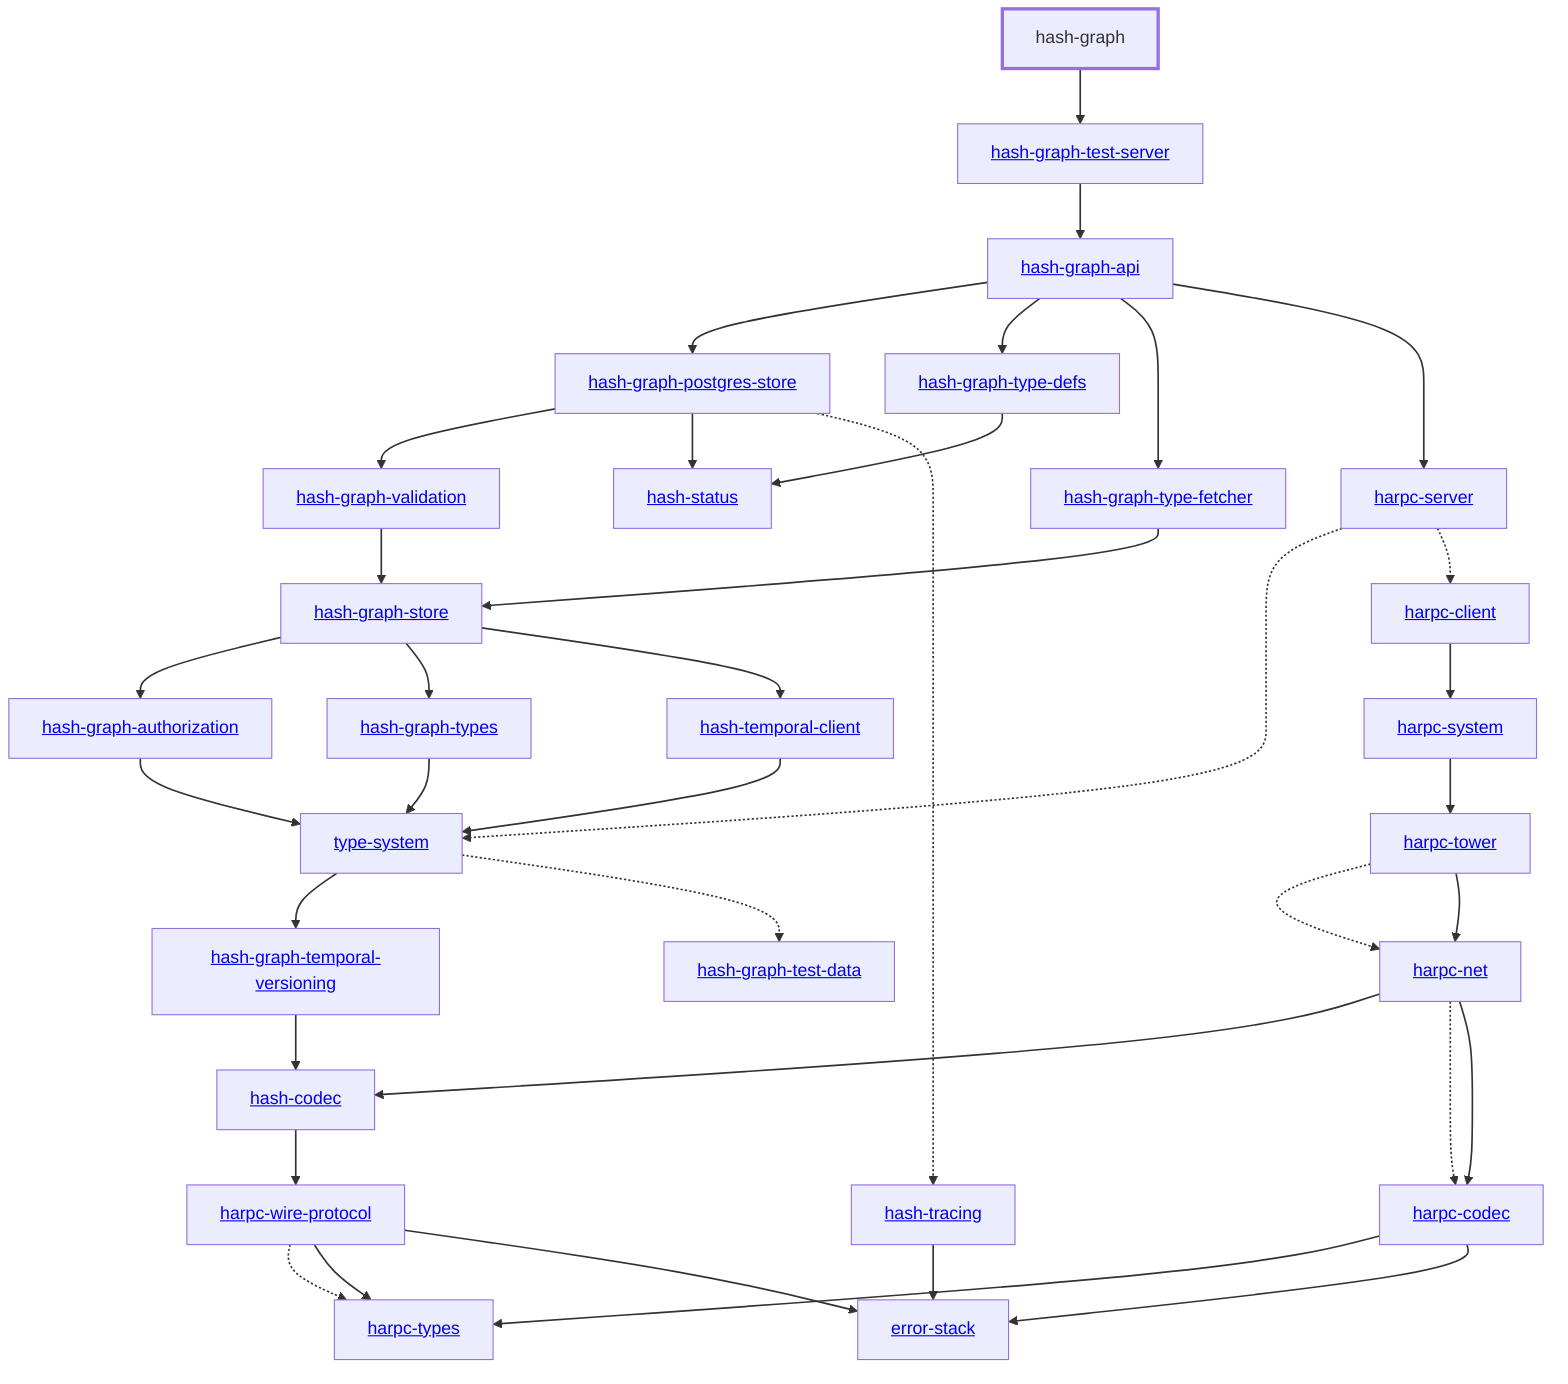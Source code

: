 graph TD
    linkStyle default stroke-width:1.5px
    classDef default stroke-width:1px
    classDef root stroke-width:3px
    classDef dev stroke-width:1px
    classDef build stroke-width:1px
    %% Legend
    %% --> : Normal dependency
    %% -.-> : Dev dependency
    %% ---> : Build dependency
    0[hash-graph]
    class 0 root
    1[<a href="../type_system">type-system</a>]
    2[<a href="../hash_codec">hash-codec</a>]
    3[<a href="../hash_graph_api">hash-graph-api</a>]
    4[<a href="../hash_graph_authorization">hash-graph-authorization</a>]
    5[<a href="../hash_graph_postgres_store">hash-graph-postgres-store</a>]
    6[<a href="../hash_graph_store">hash-graph-store</a>]
    7[<a href="../hash_graph_temporal_versioning">hash-graph-temporal-versioning</a>]
    8[<a href="../hash_graph_test_server">hash-graph-test-server</a>]
    9[<a href="../hash_graph_type_defs">hash-graph-type-defs</a>]
    10[<a href="../hash_graph_type_fetcher">hash-graph-type-fetcher</a>]
    11[<a href="../hash_graph_types">hash-graph-types</a>]
    12[<a href="../hash_graph_validation">hash-graph-validation</a>]
    13[<a href="../harpc_client">harpc-client</a>]
    14[<a href="../harpc_codec">harpc-codec</a>]
    15[<a href="../harpc_net">harpc-net</a>]
    16[<a href="../harpc_server">harpc-server</a>]
    17[<a href="../harpc_system">harpc-system</a>]
    18[<a href="../harpc_tower">harpc-tower</a>]
    19[<a href="../harpc_types">harpc-types</a>]
    20[<a href="../harpc_wire_protocol">harpc-wire-protocol</a>]
    21[<a href="../hash_status">hash-status</a>]
    22[<a href="../hash_temporal_client">hash-temporal-client</a>]
    23[<a href="../hash_tracing">hash-tracing</a>]
    24[<a href="../error_stack">error-stack</a>]
    25[<a href="../hash_graph_test_data">hash-graph-test-data</a>]
    0 --> 8
    1 --> 7
    1 -.-> 25
    2 --> 20
    3 --> 5
    3 --> 9
    3 --> 10
    3 --> 16
    4 --> 1
    5 --> 12
    5 --> 21
    5 -.-> 23
    6 --> 4
    6 --> 11
    6 --> 22
    7 --> 2
    8 --> 3
    9 --> 21
    10 --> 6
    11 --> 1
    12 --> 6
    13 --> 17
    14 --> 19
    14 --> 24
    15 --> 2
    15 -.-> 14
    15 --> 14
    16 -.-> 1
    16 -.-> 13
    17 --> 18
    18 -.-> 15
    18 --> 15
    20 -.-> 19
    20 --> 19
    20 --> 24
    22 --> 1
    23 --> 24